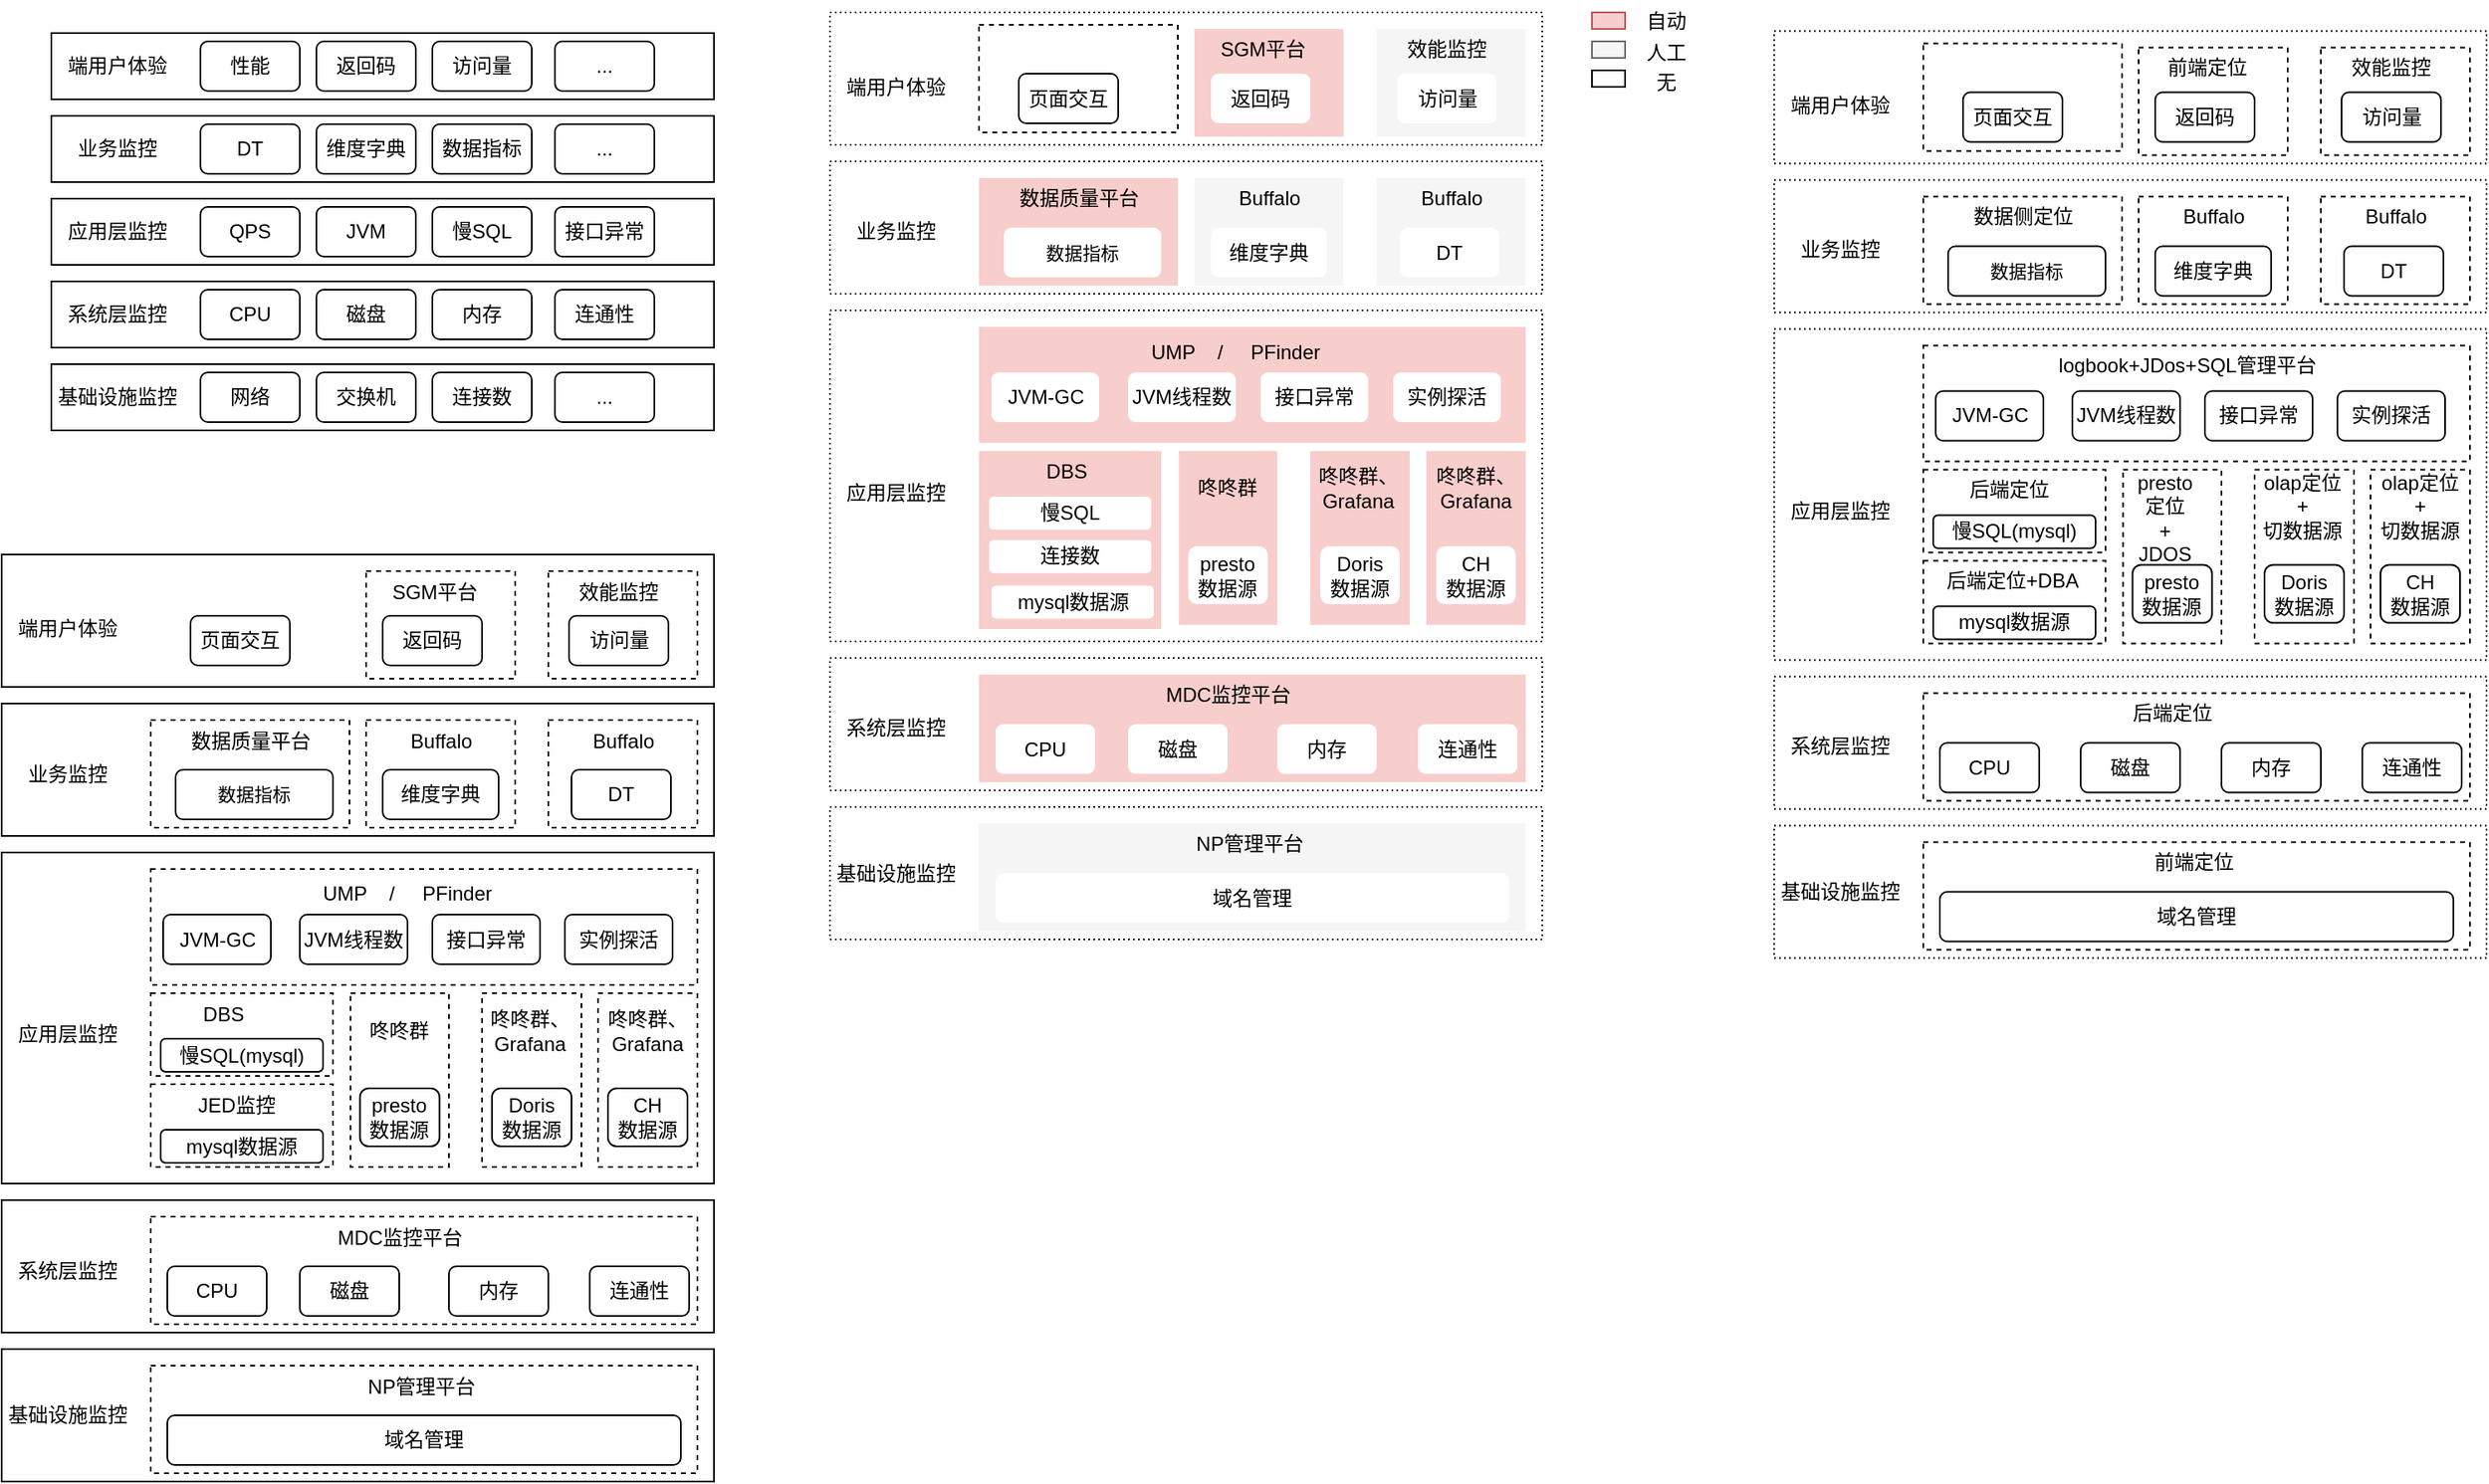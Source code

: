 <mxfile version="21.6.6" type="github">
  <diagram name="系统监控" id="kISr_TE2GQifkpPX-Tt2">
    <mxGraphModel dx="1247" dy="665" grid="1" gridSize="10" guides="1" tooltips="1" connect="1" arrows="1" fold="1" page="1" pageScale="1" pageWidth="827" pageHeight="1169" math="0" shadow="0">
      <root>
        <mxCell id="0" />
        <mxCell id="1" parent="0" />
        <mxCell id="VF0tN7SBPmrfUBdGYC7z-159" value="" style="rounded=0;whiteSpace=wrap;html=1;strokeWidth=1;dashed=1;dashPattern=1 2;" vertex="1" parent="1">
          <mxGeometry x="520" y="27.5" width="430" height="80" as="geometry" />
        </mxCell>
        <mxCell id="VF0tN7SBPmrfUBdGYC7z-212" value="" style="rounded=0;whiteSpace=wrap;html=1;dashed=1;shadow=0;strokeWidth=1;" vertex="1" parent="1">
          <mxGeometry x="610" y="35" width="120" height="65" as="geometry" />
        </mxCell>
        <mxCell id="VF0tN7SBPmrfUBdGYC7z-115" value="" style="rounded=0;whiteSpace=wrap;html=1;" vertex="1" parent="1">
          <mxGeometry x="20" y="445" width="430" height="80" as="geometry" />
        </mxCell>
        <mxCell id="VF0tN7SBPmrfUBdGYC7z-153" value="" style="rounded=0;whiteSpace=wrap;html=1;dashed=1;" vertex="1" parent="1">
          <mxGeometry x="350" y="455" width="90" height="65" as="geometry" />
        </mxCell>
        <mxCell id="VF0tN7SBPmrfUBdGYC7z-152" value="" style="rounded=0;whiteSpace=wrap;html=1;dashed=1;" vertex="1" parent="1">
          <mxGeometry x="240" y="455" width="90" height="65" as="geometry" />
        </mxCell>
        <mxCell id="VF0tN7SBPmrfUBdGYC7z-56" value="" style="rounded=0;whiteSpace=wrap;html=1;" vertex="1" parent="1">
          <mxGeometry x="20" y="355" width="430" height="80" as="geometry" />
        </mxCell>
        <mxCell id="VF0tN7SBPmrfUBdGYC7z-151" value="" style="rounded=0;whiteSpace=wrap;html=1;dashed=1;" vertex="1" parent="1">
          <mxGeometry x="350" y="365" width="90" height="65" as="geometry" />
        </mxCell>
        <mxCell id="VF0tN7SBPmrfUBdGYC7z-147" value="" style="rounded=0;whiteSpace=wrap;html=1;dashed=1;" vertex="1" parent="1">
          <mxGeometry x="240" y="365" width="90" height="65" as="geometry" />
        </mxCell>
        <mxCell id="VF0tN7SBPmrfUBdGYC7z-105" value="" style="rounded=0;whiteSpace=wrap;html=1;" vertex="1" parent="1">
          <mxGeometry x="20" y="535" width="430" height="200" as="geometry" />
        </mxCell>
        <mxCell id="VF0tN7SBPmrfUBdGYC7z-126" value="" style="rounded=0;whiteSpace=wrap;html=1;dashed=1;" vertex="1" parent="1">
          <mxGeometry x="230.62" y="620" width="59.38" height="105" as="geometry" />
        </mxCell>
        <mxCell id="VF0tN7SBPmrfUBdGYC7z-1" value="" style="rounded=0;whiteSpace=wrap;html=1;" vertex="1" parent="1">
          <mxGeometry x="50" y="240" width="400" height="40" as="geometry" />
        </mxCell>
        <mxCell id="VF0tN7SBPmrfUBdGYC7z-2" value="基础设施监控" style="text;html=1;strokeColor=none;fillColor=none;align=center;verticalAlign=middle;whiteSpace=wrap;rounded=0;" vertex="1" parent="1">
          <mxGeometry x="50" y="245" width="80" height="30" as="geometry" />
        </mxCell>
        <mxCell id="VF0tN7SBPmrfUBdGYC7z-3" value="网络" style="rounded=1;whiteSpace=wrap;html=1;" vertex="1" parent="1">
          <mxGeometry x="140" y="245" width="60" height="30" as="geometry" />
        </mxCell>
        <mxCell id="VF0tN7SBPmrfUBdGYC7z-4" value="交换机" style="rounded=1;whiteSpace=wrap;html=1;" vertex="1" parent="1">
          <mxGeometry x="210" y="245" width="60" height="30" as="geometry" />
        </mxCell>
        <mxCell id="VF0tN7SBPmrfUBdGYC7z-5" value="连接数" style="rounded=1;whiteSpace=wrap;html=1;" vertex="1" parent="1">
          <mxGeometry x="280" y="245" width="60" height="30" as="geometry" />
        </mxCell>
        <mxCell id="VF0tN7SBPmrfUBdGYC7z-6" value="..." style="rounded=1;whiteSpace=wrap;html=1;" vertex="1" parent="1">
          <mxGeometry x="354" y="245" width="60" height="30" as="geometry" />
        </mxCell>
        <mxCell id="VF0tN7SBPmrfUBdGYC7z-7" value="" style="rounded=0;whiteSpace=wrap;html=1;" vertex="1" parent="1">
          <mxGeometry x="50" y="190" width="400" height="40" as="geometry" />
        </mxCell>
        <mxCell id="VF0tN7SBPmrfUBdGYC7z-8" value="系统层监控" style="text;html=1;strokeColor=none;fillColor=none;align=center;verticalAlign=middle;whiteSpace=wrap;rounded=0;" vertex="1" parent="1">
          <mxGeometry x="50" y="195" width="80" height="30" as="geometry" />
        </mxCell>
        <mxCell id="VF0tN7SBPmrfUBdGYC7z-9" value="CPU" style="rounded=1;whiteSpace=wrap;html=1;" vertex="1" parent="1">
          <mxGeometry x="140" y="195" width="60" height="30" as="geometry" />
        </mxCell>
        <mxCell id="VF0tN7SBPmrfUBdGYC7z-10" value="磁盘" style="rounded=1;whiteSpace=wrap;html=1;" vertex="1" parent="1">
          <mxGeometry x="210" y="195" width="60" height="30" as="geometry" />
        </mxCell>
        <mxCell id="VF0tN7SBPmrfUBdGYC7z-11" value="内存" style="rounded=1;whiteSpace=wrap;html=1;" vertex="1" parent="1">
          <mxGeometry x="280" y="195" width="60" height="30" as="geometry" />
        </mxCell>
        <mxCell id="VF0tN7SBPmrfUBdGYC7z-12" value="连通性" style="rounded=1;whiteSpace=wrap;html=1;" vertex="1" parent="1">
          <mxGeometry x="354" y="195" width="60" height="30" as="geometry" />
        </mxCell>
        <mxCell id="VF0tN7SBPmrfUBdGYC7z-13" value="" style="rounded=0;whiteSpace=wrap;html=1;" vertex="1" parent="1">
          <mxGeometry x="50" y="140" width="400" height="40" as="geometry" />
        </mxCell>
        <mxCell id="VF0tN7SBPmrfUBdGYC7z-14" value="应用层监控" style="text;html=1;strokeColor=none;fillColor=none;align=center;verticalAlign=middle;whiteSpace=wrap;rounded=0;" vertex="1" parent="1">
          <mxGeometry x="50" y="145" width="80" height="30" as="geometry" />
        </mxCell>
        <mxCell id="VF0tN7SBPmrfUBdGYC7z-15" value="QPS" style="rounded=1;whiteSpace=wrap;html=1;" vertex="1" parent="1">
          <mxGeometry x="140" y="145" width="60" height="30" as="geometry" />
        </mxCell>
        <mxCell id="VF0tN7SBPmrfUBdGYC7z-16" value="JVM" style="rounded=1;whiteSpace=wrap;html=1;" vertex="1" parent="1">
          <mxGeometry x="210" y="145" width="60" height="30" as="geometry" />
        </mxCell>
        <mxCell id="VF0tN7SBPmrfUBdGYC7z-17" value="慢SQL" style="rounded=1;whiteSpace=wrap;html=1;" vertex="1" parent="1">
          <mxGeometry x="280" y="145" width="60" height="30" as="geometry" />
        </mxCell>
        <mxCell id="VF0tN7SBPmrfUBdGYC7z-18" value="接口异常" style="rounded=1;whiteSpace=wrap;html=1;" vertex="1" parent="1">
          <mxGeometry x="354" y="145" width="60" height="30" as="geometry" />
        </mxCell>
        <mxCell id="VF0tN7SBPmrfUBdGYC7z-19" value="" style="rounded=0;whiteSpace=wrap;html=1;" vertex="1" parent="1">
          <mxGeometry x="50" y="90" width="400" height="40" as="geometry" />
        </mxCell>
        <mxCell id="VF0tN7SBPmrfUBdGYC7z-20" value="业务监控" style="text;html=1;strokeColor=none;fillColor=none;align=center;verticalAlign=middle;whiteSpace=wrap;rounded=0;" vertex="1" parent="1">
          <mxGeometry x="50" y="95" width="80" height="30" as="geometry" />
        </mxCell>
        <mxCell id="VF0tN7SBPmrfUBdGYC7z-21" value="DT" style="rounded=1;whiteSpace=wrap;html=1;" vertex="1" parent="1">
          <mxGeometry x="140" y="95" width="60" height="30" as="geometry" />
        </mxCell>
        <mxCell id="VF0tN7SBPmrfUBdGYC7z-22" value="维度字典" style="rounded=1;whiteSpace=wrap;html=1;" vertex="1" parent="1">
          <mxGeometry x="210" y="95" width="60" height="30" as="geometry" />
        </mxCell>
        <mxCell id="VF0tN7SBPmrfUBdGYC7z-23" value="数据指标" style="rounded=1;whiteSpace=wrap;html=1;" vertex="1" parent="1">
          <mxGeometry x="280" y="95" width="60" height="30" as="geometry" />
        </mxCell>
        <mxCell id="VF0tN7SBPmrfUBdGYC7z-24" value="..." style="rounded=1;whiteSpace=wrap;html=1;" vertex="1" parent="1">
          <mxGeometry x="354" y="95" width="60" height="30" as="geometry" />
        </mxCell>
        <mxCell id="VF0tN7SBPmrfUBdGYC7z-25" value="" style="rounded=0;whiteSpace=wrap;html=1;" vertex="1" parent="1">
          <mxGeometry x="50" y="40" width="400" height="40" as="geometry" />
        </mxCell>
        <mxCell id="VF0tN7SBPmrfUBdGYC7z-26" value="端用户体验" style="text;html=1;strokeColor=none;fillColor=none;align=center;verticalAlign=middle;whiteSpace=wrap;rounded=0;" vertex="1" parent="1">
          <mxGeometry x="50" y="45" width="80" height="30" as="geometry" />
        </mxCell>
        <mxCell id="VF0tN7SBPmrfUBdGYC7z-27" value="性能" style="rounded=1;whiteSpace=wrap;html=1;" vertex="1" parent="1">
          <mxGeometry x="140" y="45" width="60" height="30" as="geometry" />
        </mxCell>
        <mxCell id="VF0tN7SBPmrfUBdGYC7z-28" value="返回码" style="rounded=1;whiteSpace=wrap;html=1;" vertex="1" parent="1">
          <mxGeometry x="210" y="45" width="60" height="30" as="geometry" />
        </mxCell>
        <mxCell id="VF0tN7SBPmrfUBdGYC7z-30" value="访问量" style="rounded=1;whiteSpace=wrap;html=1;" vertex="1" parent="1">
          <mxGeometry x="280" y="45" width="60" height="30" as="geometry" />
        </mxCell>
        <mxCell id="VF0tN7SBPmrfUBdGYC7z-31" value="..." style="rounded=1;whiteSpace=wrap;html=1;" vertex="1" parent="1">
          <mxGeometry x="354" y="45" width="60" height="30" as="geometry" />
        </mxCell>
        <mxCell id="VF0tN7SBPmrfUBdGYC7z-32" value="" style="rounded=0;whiteSpace=wrap;html=1;" vertex="1" parent="1">
          <mxGeometry x="20" y="835" width="430" height="80" as="geometry" />
        </mxCell>
        <mxCell id="VF0tN7SBPmrfUBdGYC7z-33" value="基础设施监控" style="text;html=1;strokeColor=none;fillColor=none;align=center;verticalAlign=middle;whiteSpace=wrap;rounded=0;" vertex="1" parent="1">
          <mxGeometry x="20" y="860" width="80" height="30" as="geometry" />
        </mxCell>
        <mxCell id="VF0tN7SBPmrfUBdGYC7z-34" value="" style="rounded=0;whiteSpace=wrap;html=1;dashed=1;" vertex="1" parent="1">
          <mxGeometry x="110" y="845" width="330" height="65" as="geometry" />
        </mxCell>
        <mxCell id="VF0tN7SBPmrfUBdGYC7z-57" value="端用户体验" style="text;html=1;strokeColor=none;fillColor=none;align=center;verticalAlign=middle;whiteSpace=wrap;rounded=0;" vertex="1" parent="1">
          <mxGeometry x="20" y="385" width="80" height="30" as="geometry" />
        </mxCell>
        <mxCell id="VF0tN7SBPmrfUBdGYC7z-58" value="页面交互" style="rounded=1;whiteSpace=wrap;html=1;" vertex="1" parent="1">
          <mxGeometry x="134" y="392" width="60" height="30" as="geometry" />
        </mxCell>
        <mxCell id="VF0tN7SBPmrfUBdGYC7z-59" value="返回码" style="rounded=1;whiteSpace=wrap;html=1;" vertex="1" parent="1">
          <mxGeometry x="250" y="392" width="60" height="30" as="geometry" />
        </mxCell>
        <mxCell id="VF0tN7SBPmrfUBdGYC7z-60" value="访问量" style="rounded=1;whiteSpace=wrap;html=1;" vertex="1" parent="1">
          <mxGeometry x="362.5" y="392" width="60" height="30" as="geometry" />
        </mxCell>
        <mxCell id="VF0tN7SBPmrfUBdGYC7z-95" value="域名管理" style="rounded=1;whiteSpace=wrap;html=1;" vertex="1" parent="1">
          <mxGeometry x="120" y="875" width="310" height="30" as="geometry" />
        </mxCell>
        <mxCell id="VF0tN7SBPmrfUBdGYC7z-96" value="NP管理平台" style="text;html=1;strokeColor=none;fillColor=none;align=center;verticalAlign=middle;whiteSpace=wrap;rounded=0;" vertex="1" parent="1">
          <mxGeometry x="212.25" y="845" width="122.5" height="25" as="geometry" />
        </mxCell>
        <mxCell id="VF0tN7SBPmrfUBdGYC7z-97" value="" style="rounded=0;whiteSpace=wrap;html=1;" vertex="1" parent="1">
          <mxGeometry x="20" y="745" width="430" height="80" as="geometry" />
        </mxCell>
        <mxCell id="VF0tN7SBPmrfUBdGYC7z-98" value="系统层监控" style="text;html=1;strokeColor=none;fillColor=none;align=center;verticalAlign=middle;whiteSpace=wrap;rounded=0;" vertex="1" parent="1">
          <mxGeometry x="20" y="772.5" width="80" height="30" as="geometry" />
        </mxCell>
        <mxCell id="VF0tN7SBPmrfUBdGYC7z-99" value="" style="rounded=0;whiteSpace=wrap;html=1;dashed=1;" vertex="1" parent="1">
          <mxGeometry x="110" y="755" width="330" height="65" as="geometry" />
        </mxCell>
        <mxCell id="VF0tN7SBPmrfUBdGYC7z-100" value="CPU" style="rounded=1;whiteSpace=wrap;html=1;" vertex="1" parent="1">
          <mxGeometry x="120" y="785" width="60" height="30" as="geometry" />
        </mxCell>
        <mxCell id="VF0tN7SBPmrfUBdGYC7z-101" value="MDC监控平台" style="text;html=1;strokeColor=none;fillColor=none;align=center;verticalAlign=middle;whiteSpace=wrap;rounded=0;" vertex="1" parent="1">
          <mxGeometry x="198.75" y="755" width="122.5" height="25" as="geometry" />
        </mxCell>
        <mxCell id="VF0tN7SBPmrfUBdGYC7z-102" value="磁盘" style="rounded=1;whiteSpace=wrap;html=1;" vertex="1" parent="1">
          <mxGeometry x="200" y="785" width="60" height="30" as="geometry" />
        </mxCell>
        <mxCell id="VF0tN7SBPmrfUBdGYC7z-103" value="内存" style="rounded=1;whiteSpace=wrap;html=1;" vertex="1" parent="1">
          <mxGeometry x="290" y="785" width="60" height="30" as="geometry" />
        </mxCell>
        <mxCell id="VF0tN7SBPmrfUBdGYC7z-104" value="连通性" style="rounded=1;whiteSpace=wrap;html=1;" vertex="1" parent="1">
          <mxGeometry x="375" y="785" width="60" height="30" as="geometry" />
        </mxCell>
        <mxCell id="VF0tN7SBPmrfUBdGYC7z-106" value="应用层监控" style="text;html=1;strokeColor=none;fillColor=none;align=center;verticalAlign=middle;whiteSpace=wrap;rounded=0;" vertex="1" parent="1">
          <mxGeometry x="20" y="630" width="80" height="30" as="geometry" />
        </mxCell>
        <mxCell id="VF0tN7SBPmrfUBdGYC7z-107" value="" style="rounded=0;whiteSpace=wrap;html=1;dashed=1;" vertex="1" parent="1">
          <mxGeometry x="110" y="545" width="330" height="70" as="geometry" />
        </mxCell>
        <mxCell id="VF0tN7SBPmrfUBdGYC7z-108" value="JVM-GC" style="rounded=1;whiteSpace=wrap;html=1;" vertex="1" parent="1">
          <mxGeometry x="117.5" y="572.5" width="65" height="30" as="geometry" />
        </mxCell>
        <mxCell id="VF0tN7SBPmrfUBdGYC7z-109" value="UMP&amp;nbsp; &amp;nbsp; /&amp;nbsp; &amp;nbsp; &amp;nbsp;PFinder" style="text;html=1;strokeColor=none;fillColor=none;align=center;verticalAlign=middle;whiteSpace=wrap;rounded=0;" vertex="1" parent="1">
          <mxGeometry x="200" y="547.5" width="130" height="25" as="geometry" />
        </mxCell>
        <mxCell id="VF0tN7SBPmrfUBdGYC7z-110" value="实例探活" style="rounded=1;whiteSpace=wrap;html=1;" vertex="1" parent="1">
          <mxGeometry x="360" y="572.5" width="65" height="30" as="geometry" />
        </mxCell>
        <mxCell id="VF0tN7SBPmrfUBdGYC7z-113" value="" style="rounded=0;whiteSpace=wrap;html=1;dashed=1;" vertex="1" parent="1">
          <mxGeometry x="110" y="620" width="110" height="50" as="geometry" />
        </mxCell>
        <mxCell id="VF0tN7SBPmrfUBdGYC7z-111" value="慢SQL(mysql)" style="rounded=1;whiteSpace=wrap;html=1;" vertex="1" parent="1">
          <mxGeometry x="116" y="647.5" width="98" height="20" as="geometry" />
        </mxCell>
        <mxCell id="VF0tN7SBPmrfUBdGYC7z-114" value="DBS" style="text;html=1;strokeColor=none;fillColor=none;align=center;verticalAlign=middle;whiteSpace=wrap;rounded=0;" vertex="1" parent="1">
          <mxGeometry x="134" y="620" width="40" height="25" as="geometry" />
        </mxCell>
        <mxCell id="VF0tN7SBPmrfUBdGYC7z-116" value="业务监控" style="text;html=1;strokeColor=none;fillColor=none;align=center;verticalAlign=middle;whiteSpace=wrap;rounded=0;" vertex="1" parent="1">
          <mxGeometry x="20" y="472.5" width="80" height="30" as="geometry" />
        </mxCell>
        <mxCell id="VF0tN7SBPmrfUBdGYC7z-117" value="" style="rounded=0;whiteSpace=wrap;html=1;dashed=1;" vertex="1" parent="1">
          <mxGeometry x="110" y="455" width="120" height="65" as="geometry" />
        </mxCell>
        <mxCell id="VF0tN7SBPmrfUBdGYC7z-118" value="&lt;font style=&quot;font-size: 11px;&quot;&gt;数据指标&lt;/font&gt;" style="rounded=1;whiteSpace=wrap;html=1;" vertex="1" parent="1">
          <mxGeometry x="125" y="485" width="95" height="30" as="geometry" />
        </mxCell>
        <mxCell id="VF0tN7SBPmrfUBdGYC7z-119" value="数据质量平台" style="text;html=1;strokeColor=none;fillColor=none;align=center;verticalAlign=middle;whiteSpace=wrap;rounded=0;" vertex="1" parent="1">
          <mxGeometry x="123.75" y="455" width="92.5" height="25" as="geometry" />
        </mxCell>
        <mxCell id="VF0tN7SBPmrfUBdGYC7z-122" value="维度字典" style="rounded=1;whiteSpace=wrap;html=1;" vertex="1" parent="1">
          <mxGeometry x="250" y="485" width="70" height="30" as="geometry" />
        </mxCell>
        <mxCell id="VF0tN7SBPmrfUBdGYC7z-123" value="DT" style="rounded=1;whiteSpace=wrap;html=1;" vertex="1" parent="1">
          <mxGeometry x="364" y="485" width="60" height="30" as="geometry" />
        </mxCell>
        <mxCell id="VF0tN7SBPmrfUBdGYC7z-131" value="" style="rounded=0;whiteSpace=wrap;html=1;dashed=1;" vertex="1" parent="1">
          <mxGeometry x="110" y="675" width="110" height="50" as="geometry" />
        </mxCell>
        <mxCell id="VF0tN7SBPmrfUBdGYC7z-132" value="mysql数据源" style="rounded=1;whiteSpace=wrap;html=1;" vertex="1" parent="1">
          <mxGeometry x="116" y="702.5" width="98" height="20" as="geometry" />
        </mxCell>
        <mxCell id="VF0tN7SBPmrfUBdGYC7z-133" value="JED监控" style="text;html=1;strokeColor=none;fillColor=none;align=center;verticalAlign=middle;whiteSpace=wrap;rounded=0;" vertex="1" parent="1">
          <mxGeometry x="134" y="675" width="56" height="25" as="geometry" />
        </mxCell>
        <mxCell id="VF0tN7SBPmrfUBdGYC7z-134" value="JVM线程数" style="rounded=1;whiteSpace=wrap;html=1;" vertex="1" parent="1">
          <mxGeometry x="200" y="572.5" width="65" height="30" as="geometry" />
        </mxCell>
        <mxCell id="VF0tN7SBPmrfUBdGYC7z-135" value="接口异常" style="rounded=1;whiteSpace=wrap;html=1;" vertex="1" parent="1">
          <mxGeometry x="280" y="572.5" width="65" height="30" as="geometry" />
        </mxCell>
        <mxCell id="VF0tN7SBPmrfUBdGYC7z-136" value="" style="rounded=0;whiteSpace=wrap;html=1;dashed=1;" vertex="1" parent="1">
          <mxGeometry x="310" y="620" width="60" height="105" as="geometry" />
        </mxCell>
        <mxCell id="VF0tN7SBPmrfUBdGYC7z-137" value="" style="rounded=0;whiteSpace=wrap;html=1;dashed=1;" vertex="1" parent="1">
          <mxGeometry x="380" y="620" width="60" height="105" as="geometry" />
        </mxCell>
        <mxCell id="VF0tN7SBPmrfUBdGYC7z-138" value="presto&lt;br&gt;数据源" style="rounded=1;whiteSpace=wrap;html=1;" vertex="1" parent="1">
          <mxGeometry x="236.31" y="677.5" width="48" height="35" as="geometry" />
        </mxCell>
        <mxCell id="VF0tN7SBPmrfUBdGYC7z-139" value="咚咚群" style="text;html=1;strokeColor=none;fillColor=none;align=center;verticalAlign=middle;whiteSpace=wrap;rounded=0;" vertex="1" parent="1">
          <mxGeometry x="235" y="630" width="50" height="25" as="geometry" />
        </mxCell>
        <mxCell id="VF0tN7SBPmrfUBdGYC7z-140" value="Doris&lt;br&gt;数据源" style="rounded=1;whiteSpace=wrap;html=1;" vertex="1" parent="1">
          <mxGeometry x="316" y="677.5" width="48" height="35" as="geometry" />
        </mxCell>
        <mxCell id="VF0tN7SBPmrfUBdGYC7z-141" value="咚咚群、&lt;br&gt;Grafana" style="text;html=1;strokeColor=none;fillColor=none;align=center;verticalAlign=middle;whiteSpace=wrap;rounded=0;" vertex="1" parent="1">
          <mxGeometry x="314" y="630" width="50" height="25" as="geometry" />
        </mxCell>
        <mxCell id="VF0tN7SBPmrfUBdGYC7z-142" value="CH&lt;br&gt;数据源" style="rounded=1;whiteSpace=wrap;html=1;" vertex="1" parent="1">
          <mxGeometry x="386" y="677.5" width="48" height="35" as="geometry" />
        </mxCell>
        <mxCell id="VF0tN7SBPmrfUBdGYC7z-143" value="咚咚群、&lt;br&gt;Grafana" style="text;html=1;strokeColor=none;fillColor=none;align=center;verticalAlign=middle;whiteSpace=wrap;rounded=0;" vertex="1" parent="1">
          <mxGeometry x="385" y="630" width="50" height="25" as="geometry" />
        </mxCell>
        <mxCell id="VF0tN7SBPmrfUBdGYC7z-145" value="效能监控" style="text;html=1;strokeColor=none;fillColor=none;align=center;verticalAlign=middle;whiteSpace=wrap;rounded=0;" vertex="1" parent="1">
          <mxGeometry x="365" y="365" width="55" height="25" as="geometry" />
        </mxCell>
        <mxCell id="VF0tN7SBPmrfUBdGYC7z-148" value="SGM平台" style="text;html=1;strokeColor=none;fillColor=none;align=center;verticalAlign=middle;whiteSpace=wrap;rounded=0;" vertex="1" parent="1">
          <mxGeometry x="254" y="365" width="55" height="25" as="geometry" />
        </mxCell>
        <mxCell id="VF0tN7SBPmrfUBdGYC7z-154" value="Buffalo" style="text;html=1;strokeColor=none;fillColor=none;align=center;verticalAlign=middle;whiteSpace=wrap;rounded=0;" vertex="1" parent="1">
          <mxGeometry x="257.5" y="455" width="55" height="25" as="geometry" />
        </mxCell>
        <mxCell id="VF0tN7SBPmrfUBdGYC7z-155" value="Buffalo" style="text;html=1;strokeColor=none;fillColor=none;align=center;verticalAlign=middle;whiteSpace=wrap;rounded=0;" vertex="1" parent="1">
          <mxGeometry x="367.5" y="455" width="55" height="25" as="geometry" />
        </mxCell>
        <mxCell id="VF0tN7SBPmrfUBdGYC7z-156" value="" style="rounded=0;whiteSpace=wrap;html=1;strokeWidth=1;dashed=1;dashPattern=1 2;" vertex="1" parent="1">
          <mxGeometry x="520" y="117.5" width="430" height="80" as="geometry" />
        </mxCell>
        <mxCell id="VF0tN7SBPmrfUBdGYC7z-157" value="" style="rounded=0;whiteSpace=wrap;html=1;dashed=1;strokeWidth=1;fillColor=#f5f5f5;strokeColor=none;fontColor=#333333;" vertex="1" parent="1">
          <mxGeometry x="850" y="127.5" width="90" height="65" as="geometry" />
        </mxCell>
        <mxCell id="VF0tN7SBPmrfUBdGYC7z-158" value="" style="rounded=0;whiteSpace=wrap;html=1;dashed=1;strokeWidth=1;fillColor=#f5f5f5;strokeColor=none;fontColor=#333333;" vertex="1" parent="1">
          <mxGeometry x="740" y="127.5" width="90" height="65" as="geometry" />
        </mxCell>
        <mxCell id="VF0tN7SBPmrfUBdGYC7z-160" value="" style="rounded=0;whiteSpace=wrap;html=1;dashed=1;strokeWidth=1;fillColor=#f5f5f5;strokeColor=none;fontColor=#333333;" vertex="1" parent="1">
          <mxGeometry x="850" y="37.5" width="90" height="65" as="geometry" />
        </mxCell>
        <mxCell id="VF0tN7SBPmrfUBdGYC7z-161" value="" style="rounded=0;whiteSpace=wrap;html=1;dashed=1;strokeWidth=1;strokeColor=none;fillColor=#f8cecc;" vertex="1" parent="1">
          <mxGeometry x="740" y="37.5" width="90" height="65" as="geometry" />
        </mxCell>
        <mxCell id="VF0tN7SBPmrfUBdGYC7z-162" value="" style="rounded=0;whiteSpace=wrap;html=1;strokeWidth=1;dashed=1;dashPattern=1 2;" vertex="1" parent="1">
          <mxGeometry x="520" y="207.5" width="430" height="200" as="geometry" />
        </mxCell>
        <mxCell id="VF0tN7SBPmrfUBdGYC7z-163" value="" style="rounded=0;whiteSpace=wrap;html=1;dashed=1;strokeWidth=1;strokeColor=none;fillColor=#f8cecc;" vertex="1" parent="1">
          <mxGeometry x="730.62" y="292.5" width="59.38" height="105" as="geometry" />
        </mxCell>
        <mxCell id="VF0tN7SBPmrfUBdGYC7z-164" value="" style="rounded=0;whiteSpace=wrap;html=1;strokeWidth=1;dashed=1;dashPattern=1 2;" vertex="1" parent="1">
          <mxGeometry x="520" y="507.5" width="430" height="80" as="geometry" />
        </mxCell>
        <mxCell id="VF0tN7SBPmrfUBdGYC7z-165" value="基础设施监控" style="text;html=1;align=center;verticalAlign=middle;whiteSpace=wrap;rounded=0;strokeWidth=1;" vertex="1" parent="1">
          <mxGeometry x="520" y="532.5" width="80" height="30" as="geometry" />
        </mxCell>
        <mxCell id="VF0tN7SBPmrfUBdGYC7z-166" value="" style="rounded=0;whiteSpace=wrap;html=1;dashed=1;strokeWidth=1;fillColor=#f5f5f5;strokeColor=none;fontColor=#333333;" vertex="1" parent="1">
          <mxGeometry x="610" y="517.5" width="330" height="65" as="geometry" />
        </mxCell>
        <mxCell id="VF0tN7SBPmrfUBdGYC7z-167" value="端用户体验" style="text;html=1;align=center;verticalAlign=middle;whiteSpace=wrap;rounded=0;strokeWidth=1;" vertex="1" parent="1">
          <mxGeometry x="520" y="57.5" width="80" height="30" as="geometry" />
        </mxCell>
        <mxCell id="VF0tN7SBPmrfUBdGYC7z-168" value="页面交互" style="rounded=1;whiteSpace=wrap;html=1;strokeWidth=1;" vertex="1" parent="1">
          <mxGeometry x="634" y="64.5" width="60" height="30" as="geometry" />
        </mxCell>
        <mxCell id="VF0tN7SBPmrfUBdGYC7z-169" value="返回码" style="rounded=1;whiteSpace=wrap;html=1;strokeWidth=1;strokeColor=none;" vertex="1" parent="1">
          <mxGeometry x="750" y="64.5" width="60" height="30" as="geometry" />
        </mxCell>
        <mxCell id="VF0tN7SBPmrfUBdGYC7z-170" value="访问量" style="rounded=1;whiteSpace=wrap;html=1;strokeWidth=1;strokeColor=none;" vertex="1" parent="1">
          <mxGeometry x="862.5" y="64.5" width="60" height="30" as="geometry" />
        </mxCell>
        <mxCell id="VF0tN7SBPmrfUBdGYC7z-171" value="域名管理" style="rounded=1;whiteSpace=wrap;html=1;strokeWidth=1;strokeColor=none;" vertex="1" parent="1">
          <mxGeometry x="620" y="547.5" width="310" height="30" as="geometry" />
        </mxCell>
        <mxCell id="VF0tN7SBPmrfUBdGYC7z-172" value="NP管理平台" style="text;html=1;align=center;verticalAlign=middle;whiteSpace=wrap;rounded=0;strokeWidth=1;" vertex="1" parent="1">
          <mxGeometry x="712.25" y="517.5" width="122.5" height="25" as="geometry" />
        </mxCell>
        <mxCell id="VF0tN7SBPmrfUBdGYC7z-173" value="" style="rounded=0;whiteSpace=wrap;html=1;strokeWidth=1;dashed=1;dashPattern=1 2;" vertex="1" parent="1">
          <mxGeometry x="520" y="417.5" width="430" height="80" as="geometry" />
        </mxCell>
        <mxCell id="VF0tN7SBPmrfUBdGYC7z-174" value="系统层监控" style="text;html=1;align=center;verticalAlign=middle;whiteSpace=wrap;rounded=0;strokeWidth=1;" vertex="1" parent="1">
          <mxGeometry x="520" y="445" width="80" height="30" as="geometry" />
        </mxCell>
        <mxCell id="VF0tN7SBPmrfUBdGYC7z-175" value="" style="rounded=0;whiteSpace=wrap;html=1;dashed=1;strokeWidth=1;strokeColor=none;fillColor=#f8cecc;" vertex="1" parent="1">
          <mxGeometry x="610" y="427.5" width="330" height="65" as="geometry" />
        </mxCell>
        <mxCell id="VF0tN7SBPmrfUBdGYC7z-176" value="CPU" style="rounded=1;whiteSpace=wrap;html=1;strokeWidth=1;strokeColor=none;" vertex="1" parent="1">
          <mxGeometry x="620" y="457.5" width="60" height="30" as="geometry" />
        </mxCell>
        <mxCell id="VF0tN7SBPmrfUBdGYC7z-177" value="MDC监控平台" style="text;html=1;align=center;verticalAlign=middle;whiteSpace=wrap;rounded=0;strokeWidth=1;" vertex="1" parent="1">
          <mxGeometry x="698.75" y="427.5" width="122.5" height="25" as="geometry" />
        </mxCell>
        <mxCell id="VF0tN7SBPmrfUBdGYC7z-178" value="磁盘" style="rounded=1;whiteSpace=wrap;html=1;strokeWidth=1;strokeColor=none;" vertex="1" parent="1">
          <mxGeometry x="700" y="457.5" width="60" height="30" as="geometry" />
        </mxCell>
        <mxCell id="VF0tN7SBPmrfUBdGYC7z-179" value="内存" style="rounded=1;whiteSpace=wrap;html=1;strokeWidth=1;strokeColor=none;" vertex="1" parent="1">
          <mxGeometry x="790" y="457.5" width="60" height="30" as="geometry" />
        </mxCell>
        <mxCell id="VF0tN7SBPmrfUBdGYC7z-180" value="连通性" style="rounded=1;whiteSpace=wrap;html=1;strokeWidth=1;strokeColor=none;" vertex="1" parent="1">
          <mxGeometry x="875" y="457.5" width="60" height="30" as="geometry" />
        </mxCell>
        <mxCell id="VF0tN7SBPmrfUBdGYC7z-181" value="应用层监控" style="text;html=1;align=center;verticalAlign=middle;whiteSpace=wrap;rounded=0;strokeWidth=1;" vertex="1" parent="1">
          <mxGeometry x="520" y="302.5" width="80" height="30" as="geometry" />
        </mxCell>
        <mxCell id="VF0tN7SBPmrfUBdGYC7z-182" value="" style="rounded=0;whiteSpace=wrap;html=1;dashed=1;strokeWidth=1;strokeColor=none;fillColor=#f8cecc;" vertex="1" parent="1">
          <mxGeometry x="610" y="217.5" width="330" height="70" as="geometry" />
        </mxCell>
        <mxCell id="VF0tN7SBPmrfUBdGYC7z-183" value="JVM-GC" style="rounded=1;whiteSpace=wrap;html=1;strokeWidth=1;strokeColor=none;" vertex="1" parent="1">
          <mxGeometry x="617.5" y="245" width="65" height="30" as="geometry" />
        </mxCell>
        <mxCell id="VF0tN7SBPmrfUBdGYC7z-184" value="UMP&amp;nbsp; &amp;nbsp; /&amp;nbsp; &amp;nbsp; &amp;nbsp;PFinder" style="text;html=1;align=center;verticalAlign=middle;whiteSpace=wrap;rounded=0;strokeWidth=1;" vertex="1" parent="1">
          <mxGeometry x="700" y="220" width="130" height="25" as="geometry" />
        </mxCell>
        <mxCell id="VF0tN7SBPmrfUBdGYC7z-185" value="实例探活" style="rounded=1;whiteSpace=wrap;html=1;strokeWidth=1;strokeColor=none;" vertex="1" parent="1">
          <mxGeometry x="860" y="245" width="65" height="30" as="geometry" />
        </mxCell>
        <mxCell id="VF0tN7SBPmrfUBdGYC7z-186" value="" style="rounded=0;whiteSpace=wrap;html=1;dashed=1;strokeWidth=1;fillColor=#f8cecc;strokeColor=none;" vertex="1" parent="1">
          <mxGeometry x="610" y="292.5" width="110" height="107.5" as="geometry" />
        </mxCell>
        <mxCell id="VF0tN7SBPmrfUBdGYC7z-187" value="慢SQL" style="rounded=1;whiteSpace=wrap;html=1;strokeWidth=1;strokeColor=none;" vertex="1" parent="1">
          <mxGeometry x="616" y="320" width="98" height="20" as="geometry" />
        </mxCell>
        <mxCell id="VF0tN7SBPmrfUBdGYC7z-188" value="DBS" style="text;html=1;align=center;verticalAlign=middle;whiteSpace=wrap;rounded=0;strokeWidth=1;" vertex="1" parent="1">
          <mxGeometry x="642.5" y="292.5" width="40" height="25" as="geometry" />
        </mxCell>
        <mxCell id="VF0tN7SBPmrfUBdGYC7z-189" value="业务监控" style="text;html=1;align=center;verticalAlign=middle;whiteSpace=wrap;rounded=0;strokeWidth=1;" vertex="1" parent="1">
          <mxGeometry x="520" y="145" width="80" height="30" as="geometry" />
        </mxCell>
        <mxCell id="VF0tN7SBPmrfUBdGYC7z-190" value="" style="rounded=0;whiteSpace=wrap;html=1;dashed=1;strokeWidth=1;strokeColor=none;fillColor=#f8cecc;" vertex="1" parent="1">
          <mxGeometry x="610" y="127.5" width="120" height="65" as="geometry" />
        </mxCell>
        <mxCell id="VF0tN7SBPmrfUBdGYC7z-191" value="&lt;font style=&quot;font-size: 11px;&quot;&gt;数据指标&lt;/font&gt;" style="rounded=1;whiteSpace=wrap;html=1;strokeWidth=1;strokeColor=none;" vertex="1" parent="1">
          <mxGeometry x="625" y="157.5" width="95" height="30" as="geometry" />
        </mxCell>
        <mxCell id="VF0tN7SBPmrfUBdGYC7z-192" value="数据质量平台" style="text;html=1;align=center;verticalAlign=middle;whiteSpace=wrap;rounded=0;strokeWidth=1;strokeColor=none;" vertex="1" parent="1">
          <mxGeometry x="623.75" y="127.5" width="92.5" height="25" as="geometry" />
        </mxCell>
        <mxCell id="VF0tN7SBPmrfUBdGYC7z-193" value="维度字典" style="rounded=1;whiteSpace=wrap;html=1;strokeWidth=1;strokeColor=none;" vertex="1" parent="1">
          <mxGeometry x="750" y="157.5" width="70" height="30" as="geometry" />
        </mxCell>
        <mxCell id="VF0tN7SBPmrfUBdGYC7z-194" value="DT" style="rounded=1;whiteSpace=wrap;html=1;strokeWidth=1;strokeColor=none;" vertex="1" parent="1">
          <mxGeometry x="864" y="157.5" width="60" height="30" as="geometry" />
        </mxCell>
        <mxCell id="VF0tN7SBPmrfUBdGYC7z-196" value="mysql数据源" style="rounded=1;whiteSpace=wrap;html=1;strokeWidth=1;strokeColor=none;" vertex="1" parent="1">
          <mxGeometry x="617.5" y="373.75" width="98" height="20" as="geometry" />
        </mxCell>
        <mxCell id="VF0tN7SBPmrfUBdGYC7z-198" value="JVM线程数" style="rounded=1;whiteSpace=wrap;html=1;strokeWidth=1;strokeColor=none;" vertex="1" parent="1">
          <mxGeometry x="700" y="245" width="65" height="30" as="geometry" />
        </mxCell>
        <mxCell id="VF0tN7SBPmrfUBdGYC7z-199" value="接口异常" style="rounded=1;whiteSpace=wrap;html=1;strokeWidth=1;strokeColor=none;" vertex="1" parent="1">
          <mxGeometry x="780" y="245" width="65" height="30" as="geometry" />
        </mxCell>
        <mxCell id="VF0tN7SBPmrfUBdGYC7z-200" value="" style="rounded=0;whiteSpace=wrap;html=1;dashed=1;strokeWidth=1;strokeColor=none;fillColor=#f8cecc;" vertex="1" parent="1">
          <mxGeometry x="810" y="292.5" width="60" height="105" as="geometry" />
        </mxCell>
        <mxCell id="VF0tN7SBPmrfUBdGYC7z-201" value="" style="rounded=0;whiteSpace=wrap;html=1;dashed=1;strokeWidth=1;strokeColor=none;fillColor=#f8cecc;" vertex="1" parent="1">
          <mxGeometry x="880" y="292.5" width="60" height="105" as="geometry" />
        </mxCell>
        <mxCell id="VF0tN7SBPmrfUBdGYC7z-202" value="presto&lt;br&gt;数据源" style="rounded=1;whiteSpace=wrap;html=1;strokeWidth=1;strokeColor=none;" vertex="1" parent="1">
          <mxGeometry x="736.31" y="350" width="48" height="35" as="geometry" />
        </mxCell>
        <mxCell id="VF0tN7SBPmrfUBdGYC7z-203" value="咚咚群" style="text;html=1;align=center;verticalAlign=middle;whiteSpace=wrap;rounded=0;strokeWidth=1;" vertex="1" parent="1">
          <mxGeometry x="735" y="302.5" width="50" height="25" as="geometry" />
        </mxCell>
        <mxCell id="VF0tN7SBPmrfUBdGYC7z-204" value="Doris&lt;br&gt;数据源" style="rounded=1;whiteSpace=wrap;html=1;strokeWidth=1;strokeColor=none;" vertex="1" parent="1">
          <mxGeometry x="816" y="350" width="48" height="35" as="geometry" />
        </mxCell>
        <mxCell id="VF0tN7SBPmrfUBdGYC7z-205" value="咚咚群、&lt;br&gt;Grafana" style="text;html=1;align=center;verticalAlign=middle;whiteSpace=wrap;rounded=0;strokeWidth=1;" vertex="1" parent="1">
          <mxGeometry x="814" y="302.5" width="50" height="25" as="geometry" />
        </mxCell>
        <mxCell id="VF0tN7SBPmrfUBdGYC7z-206" value="CH&lt;br&gt;数据源" style="rounded=1;whiteSpace=wrap;html=1;strokeWidth=1;strokeColor=none;" vertex="1" parent="1">
          <mxGeometry x="886" y="350" width="48" height="35" as="geometry" />
        </mxCell>
        <mxCell id="VF0tN7SBPmrfUBdGYC7z-207" value="咚咚群、&lt;br&gt;Grafana" style="text;html=1;align=center;verticalAlign=middle;whiteSpace=wrap;rounded=0;strokeWidth=1;" vertex="1" parent="1">
          <mxGeometry x="885" y="302.5" width="50" height="25" as="geometry" />
        </mxCell>
        <mxCell id="VF0tN7SBPmrfUBdGYC7z-208" value="效能监控" style="text;html=1;align=center;verticalAlign=middle;whiteSpace=wrap;rounded=0;strokeWidth=1;" vertex="1" parent="1">
          <mxGeometry x="865" y="37.5" width="55" height="25" as="geometry" />
        </mxCell>
        <mxCell id="VF0tN7SBPmrfUBdGYC7z-209" value="SGM平台" style="text;html=1;align=center;verticalAlign=middle;whiteSpace=wrap;rounded=0;strokeWidth=1;" vertex="1" parent="1">
          <mxGeometry x="754" y="37.5" width="55" height="25" as="geometry" />
        </mxCell>
        <mxCell id="VF0tN7SBPmrfUBdGYC7z-210" value="Buffalo" style="text;html=1;align=center;verticalAlign=middle;whiteSpace=wrap;rounded=0;strokeWidth=1;" vertex="1" parent="1">
          <mxGeometry x="757.5" y="127.5" width="55" height="25" as="geometry" />
        </mxCell>
        <mxCell id="VF0tN7SBPmrfUBdGYC7z-211" value="Buffalo" style="text;html=1;align=center;verticalAlign=middle;whiteSpace=wrap;rounded=0;strokeWidth=1;" vertex="1" parent="1">
          <mxGeometry x="867.5" y="127.5" width="55" height="25" as="geometry" />
        </mxCell>
        <mxCell id="VF0tN7SBPmrfUBdGYC7z-213" value="" style="rounded=0;whiteSpace=wrap;html=1;strokeWidth=1;fillColor=#f8cecc;strokeColor=#b85450;" vertex="1" parent="1">
          <mxGeometry x="980" y="27.5" width="20" height="10" as="geometry" />
        </mxCell>
        <mxCell id="VF0tN7SBPmrfUBdGYC7z-214" value="自动" style="text;html=1;align=center;verticalAlign=middle;whiteSpace=wrap;rounded=0;strokeWidth=1;" vertex="1" parent="1">
          <mxGeometry x="1010" y="20" width="30" height="25" as="geometry" />
        </mxCell>
        <mxCell id="VF0tN7SBPmrfUBdGYC7z-216" value="人工" style="text;html=1;align=center;verticalAlign=middle;whiteSpace=wrap;rounded=0;strokeWidth=1;" vertex="1" parent="1">
          <mxGeometry x="1010" y="39.5" width="30" height="25" as="geometry" />
        </mxCell>
        <mxCell id="VF0tN7SBPmrfUBdGYC7z-218" value="无" style="text;html=1;align=center;verticalAlign=middle;whiteSpace=wrap;rounded=0;strokeWidth=1;" vertex="1" parent="1">
          <mxGeometry x="1010" y="57.5" width="30" height="25" as="geometry" />
        </mxCell>
        <mxCell id="VF0tN7SBPmrfUBdGYC7z-219" value="" style="rounded=0;whiteSpace=wrap;html=1;strokeWidth=1;fillColor=#f5f5f5;fontColor=#333333;strokeColor=#666666;" vertex="1" parent="1">
          <mxGeometry x="980" y="45" width="20" height="10" as="geometry" />
        </mxCell>
        <mxCell id="VF0tN7SBPmrfUBdGYC7z-220" value="" style="rounded=0;whiteSpace=wrap;html=1;strokeWidth=1;" vertex="1" parent="1">
          <mxGeometry x="980" y="62.5" width="20" height="10" as="geometry" />
        </mxCell>
        <mxCell id="VF0tN7SBPmrfUBdGYC7z-223" value="" style="rounded=0;whiteSpace=wrap;html=1;strokeWidth=1;dashed=1;dashPattern=1 2;" vertex="1" parent="1">
          <mxGeometry x="1090" y="38.75" width="430" height="80" as="geometry" />
        </mxCell>
        <mxCell id="VF0tN7SBPmrfUBdGYC7z-224" value="" style="rounded=0;whiteSpace=wrap;html=1;dashed=1;shadow=0;strokeWidth=1;" vertex="1" parent="1">
          <mxGeometry x="1180" y="46.25" width="120" height="65" as="geometry" />
        </mxCell>
        <mxCell id="VF0tN7SBPmrfUBdGYC7z-225" value="" style="rounded=0;whiteSpace=wrap;html=1;strokeWidth=1;dashed=1;dashPattern=1 2;" vertex="1" parent="1">
          <mxGeometry x="1090" y="128.75" width="430" height="80" as="geometry" />
        </mxCell>
        <mxCell id="VF0tN7SBPmrfUBdGYC7z-226" value="" style="rounded=0;whiteSpace=wrap;html=1;dashed=1;strokeWidth=1;" vertex="1" parent="1">
          <mxGeometry x="1420" y="138.75" width="90" height="65" as="geometry" />
        </mxCell>
        <mxCell id="VF0tN7SBPmrfUBdGYC7z-227" value="" style="rounded=0;whiteSpace=wrap;html=1;dashed=1;strokeWidth=1;" vertex="1" parent="1">
          <mxGeometry x="1310" y="138.75" width="90" height="65" as="geometry" />
        </mxCell>
        <mxCell id="VF0tN7SBPmrfUBdGYC7z-228" value="" style="rounded=0;whiteSpace=wrap;html=1;dashed=1;strokeWidth=1;" vertex="1" parent="1">
          <mxGeometry x="1420" y="48.75" width="90" height="65" as="geometry" />
        </mxCell>
        <mxCell id="VF0tN7SBPmrfUBdGYC7z-229" value="" style="rounded=0;whiteSpace=wrap;html=1;dashed=1;strokeWidth=1;" vertex="1" parent="1">
          <mxGeometry x="1310" y="48.75" width="90" height="65" as="geometry" />
        </mxCell>
        <mxCell id="VF0tN7SBPmrfUBdGYC7z-230" value="" style="rounded=0;whiteSpace=wrap;html=1;strokeWidth=1;dashed=1;dashPattern=1 2;" vertex="1" parent="1">
          <mxGeometry x="1090" y="218.75" width="430" height="200" as="geometry" />
        </mxCell>
        <mxCell id="VF0tN7SBPmrfUBdGYC7z-231" value="" style="rounded=0;whiteSpace=wrap;html=1;dashed=1;strokeWidth=1;" vertex="1" parent="1">
          <mxGeometry x="1300.62" y="303.75" width="59.38" height="105" as="geometry" />
        </mxCell>
        <mxCell id="VF0tN7SBPmrfUBdGYC7z-232" value="" style="rounded=0;whiteSpace=wrap;html=1;strokeWidth=1;dashed=1;dashPattern=1 2;" vertex="1" parent="1">
          <mxGeometry x="1090" y="518.75" width="430" height="80" as="geometry" />
        </mxCell>
        <mxCell id="VF0tN7SBPmrfUBdGYC7z-233" value="基础设施监控" style="text;html=1;align=center;verticalAlign=middle;whiteSpace=wrap;rounded=0;strokeWidth=1;" vertex="1" parent="1">
          <mxGeometry x="1090" y="543.75" width="80" height="30" as="geometry" />
        </mxCell>
        <mxCell id="VF0tN7SBPmrfUBdGYC7z-234" value="" style="rounded=0;whiteSpace=wrap;html=1;dashed=1;strokeWidth=1;" vertex="1" parent="1">
          <mxGeometry x="1180" y="528.75" width="330" height="65" as="geometry" />
        </mxCell>
        <mxCell id="VF0tN7SBPmrfUBdGYC7z-235" value="端用户体验" style="text;html=1;align=center;verticalAlign=middle;whiteSpace=wrap;rounded=0;strokeWidth=1;" vertex="1" parent="1">
          <mxGeometry x="1090" y="68.75" width="80" height="30" as="geometry" />
        </mxCell>
        <mxCell id="VF0tN7SBPmrfUBdGYC7z-236" value="页面交互" style="rounded=1;whiteSpace=wrap;html=1;strokeWidth=1;" vertex="1" parent="1">
          <mxGeometry x="1204" y="75.75" width="60" height="30" as="geometry" />
        </mxCell>
        <mxCell id="VF0tN7SBPmrfUBdGYC7z-237" value="返回码" style="rounded=1;whiteSpace=wrap;html=1;strokeWidth=1;" vertex="1" parent="1">
          <mxGeometry x="1320" y="75.75" width="60" height="30" as="geometry" />
        </mxCell>
        <mxCell id="VF0tN7SBPmrfUBdGYC7z-238" value="访问量" style="rounded=1;whiteSpace=wrap;html=1;strokeWidth=1;" vertex="1" parent="1">
          <mxGeometry x="1432.5" y="75.75" width="60" height="30" as="geometry" />
        </mxCell>
        <mxCell id="VF0tN7SBPmrfUBdGYC7z-239" value="域名管理" style="rounded=1;whiteSpace=wrap;html=1;strokeWidth=1;" vertex="1" parent="1">
          <mxGeometry x="1190" y="558.75" width="310" height="30" as="geometry" />
        </mxCell>
        <mxCell id="VF0tN7SBPmrfUBdGYC7z-240" value="前端定位" style="text;html=1;align=center;verticalAlign=middle;whiteSpace=wrap;rounded=0;strokeWidth=1;" vertex="1" parent="1">
          <mxGeometry x="1282.25" y="528.75" width="122.5" height="25" as="geometry" />
        </mxCell>
        <mxCell id="VF0tN7SBPmrfUBdGYC7z-241" value="" style="rounded=0;whiteSpace=wrap;html=1;strokeWidth=1;dashed=1;dashPattern=1 2;" vertex="1" parent="1">
          <mxGeometry x="1090" y="428.75" width="430" height="80" as="geometry" />
        </mxCell>
        <mxCell id="VF0tN7SBPmrfUBdGYC7z-242" value="系统层监控" style="text;html=1;align=center;verticalAlign=middle;whiteSpace=wrap;rounded=0;strokeWidth=1;" vertex="1" parent="1">
          <mxGeometry x="1090" y="456.25" width="80" height="30" as="geometry" />
        </mxCell>
        <mxCell id="VF0tN7SBPmrfUBdGYC7z-243" value="" style="rounded=0;whiteSpace=wrap;html=1;dashed=1;strokeWidth=1;" vertex="1" parent="1">
          <mxGeometry x="1180" y="438.75" width="330" height="65" as="geometry" />
        </mxCell>
        <mxCell id="VF0tN7SBPmrfUBdGYC7z-244" value="CPU" style="rounded=1;whiteSpace=wrap;html=1;strokeWidth=1;" vertex="1" parent="1">
          <mxGeometry x="1190" y="468.75" width="60" height="30" as="geometry" />
        </mxCell>
        <mxCell id="VF0tN7SBPmrfUBdGYC7z-245" value="后端定位" style="text;html=1;align=center;verticalAlign=middle;whiteSpace=wrap;rounded=0;strokeWidth=1;" vertex="1" parent="1">
          <mxGeometry x="1268.75" y="438.75" width="122.5" height="25" as="geometry" />
        </mxCell>
        <mxCell id="VF0tN7SBPmrfUBdGYC7z-246" value="磁盘" style="rounded=1;whiteSpace=wrap;html=1;strokeWidth=1;" vertex="1" parent="1">
          <mxGeometry x="1275" y="468.75" width="60" height="30" as="geometry" />
        </mxCell>
        <mxCell id="VF0tN7SBPmrfUBdGYC7z-247" value="内存" style="rounded=1;whiteSpace=wrap;html=1;strokeWidth=1;" vertex="1" parent="1">
          <mxGeometry x="1360" y="468.75" width="60" height="30" as="geometry" />
        </mxCell>
        <mxCell id="VF0tN7SBPmrfUBdGYC7z-248" value="连通性" style="rounded=1;whiteSpace=wrap;html=1;strokeWidth=1;" vertex="1" parent="1">
          <mxGeometry x="1445" y="468.75" width="60" height="30" as="geometry" />
        </mxCell>
        <mxCell id="VF0tN7SBPmrfUBdGYC7z-249" value="应用层监控" style="text;html=1;align=center;verticalAlign=middle;whiteSpace=wrap;rounded=0;strokeWidth=1;" vertex="1" parent="1">
          <mxGeometry x="1090" y="313.75" width="80" height="30" as="geometry" />
        </mxCell>
        <mxCell id="VF0tN7SBPmrfUBdGYC7z-250" value="" style="rounded=0;whiteSpace=wrap;html=1;dashed=1;strokeWidth=1;" vertex="1" parent="1">
          <mxGeometry x="1180" y="228.75" width="330" height="70" as="geometry" />
        </mxCell>
        <mxCell id="VF0tN7SBPmrfUBdGYC7z-251" value="JVM-GC" style="rounded=1;whiteSpace=wrap;html=1;strokeWidth=1;" vertex="1" parent="1">
          <mxGeometry x="1187.5" y="256.25" width="65" height="30" as="geometry" />
        </mxCell>
        <mxCell id="VF0tN7SBPmrfUBdGYC7z-253" value="实例探活" style="rounded=1;whiteSpace=wrap;html=1;strokeWidth=1;" vertex="1" parent="1">
          <mxGeometry x="1430" y="256.25" width="65" height="30" as="geometry" />
        </mxCell>
        <mxCell id="VF0tN7SBPmrfUBdGYC7z-254" value="" style="rounded=0;whiteSpace=wrap;html=1;dashed=1;strokeWidth=1;" vertex="1" parent="1">
          <mxGeometry x="1180" y="303.75" width="110" height="50" as="geometry" />
        </mxCell>
        <mxCell id="VF0tN7SBPmrfUBdGYC7z-255" value="慢SQL(mysql)" style="rounded=1;whiteSpace=wrap;html=1;strokeWidth=1;" vertex="1" parent="1">
          <mxGeometry x="1186" y="331.25" width="98" height="20" as="geometry" />
        </mxCell>
        <mxCell id="VF0tN7SBPmrfUBdGYC7z-256" value="后端定位" style="text;html=1;align=center;verticalAlign=middle;whiteSpace=wrap;rounded=0;strokeWidth=1;" vertex="1" parent="1">
          <mxGeometry x="1204" y="303.75" width="56" height="25" as="geometry" />
        </mxCell>
        <mxCell id="VF0tN7SBPmrfUBdGYC7z-257" value="业务监控" style="text;html=1;align=center;verticalAlign=middle;whiteSpace=wrap;rounded=0;strokeWidth=1;" vertex="1" parent="1">
          <mxGeometry x="1090" y="156.25" width="80" height="30" as="geometry" />
        </mxCell>
        <mxCell id="VF0tN7SBPmrfUBdGYC7z-258" value="" style="rounded=0;whiteSpace=wrap;html=1;dashed=1;strokeWidth=1;" vertex="1" parent="1">
          <mxGeometry x="1180" y="138.75" width="120" height="65" as="geometry" />
        </mxCell>
        <mxCell id="VF0tN7SBPmrfUBdGYC7z-259" value="&lt;font style=&quot;font-size: 11px;&quot;&gt;数据指标&lt;/font&gt;" style="rounded=1;whiteSpace=wrap;html=1;strokeWidth=1;" vertex="1" parent="1">
          <mxGeometry x="1195" y="168.75" width="95" height="30" as="geometry" />
        </mxCell>
        <mxCell id="VF0tN7SBPmrfUBdGYC7z-260" value="数据侧定位" style="text;html=1;align=center;verticalAlign=middle;whiteSpace=wrap;rounded=0;strokeWidth=1;" vertex="1" parent="1">
          <mxGeometry x="1193.75" y="138.75" width="92.5" height="25" as="geometry" />
        </mxCell>
        <mxCell id="VF0tN7SBPmrfUBdGYC7z-261" value="维度字典" style="rounded=1;whiteSpace=wrap;html=1;strokeWidth=1;" vertex="1" parent="1">
          <mxGeometry x="1320" y="168.75" width="70" height="30" as="geometry" />
        </mxCell>
        <mxCell id="VF0tN7SBPmrfUBdGYC7z-262" value="DT" style="rounded=1;whiteSpace=wrap;html=1;strokeWidth=1;" vertex="1" parent="1">
          <mxGeometry x="1434" y="168.75" width="60" height="30" as="geometry" />
        </mxCell>
        <mxCell id="VF0tN7SBPmrfUBdGYC7z-263" value="" style="rounded=0;whiteSpace=wrap;html=1;dashed=1;strokeWidth=1;" vertex="1" parent="1">
          <mxGeometry x="1180" y="358.75" width="110" height="50" as="geometry" />
        </mxCell>
        <mxCell id="VF0tN7SBPmrfUBdGYC7z-264" value="mysql数据源" style="rounded=1;whiteSpace=wrap;html=1;strokeWidth=1;" vertex="1" parent="1">
          <mxGeometry x="1186" y="386.25" width="98" height="20" as="geometry" />
        </mxCell>
        <mxCell id="VF0tN7SBPmrfUBdGYC7z-265" value="后端定位+DBA" style="text;html=1;align=center;verticalAlign=middle;whiteSpace=wrap;rounded=0;strokeWidth=1;" vertex="1" parent="1">
          <mxGeometry x="1191" y="358.75" width="86" height="25" as="geometry" />
        </mxCell>
        <mxCell id="VF0tN7SBPmrfUBdGYC7z-266" value="JVM线程数" style="rounded=1;whiteSpace=wrap;html=1;strokeWidth=1;" vertex="1" parent="1">
          <mxGeometry x="1270" y="256.25" width="65" height="30" as="geometry" />
        </mxCell>
        <mxCell id="VF0tN7SBPmrfUBdGYC7z-267" value="接口异常" style="rounded=1;whiteSpace=wrap;html=1;strokeWidth=1;" vertex="1" parent="1">
          <mxGeometry x="1350" y="256.25" width="65" height="30" as="geometry" />
        </mxCell>
        <mxCell id="VF0tN7SBPmrfUBdGYC7z-268" value="" style="rounded=0;whiteSpace=wrap;html=1;dashed=1;strokeWidth=1;" vertex="1" parent="1">
          <mxGeometry x="1380" y="303.75" width="60" height="105" as="geometry" />
        </mxCell>
        <mxCell id="VF0tN7SBPmrfUBdGYC7z-269" value="" style="rounded=0;whiteSpace=wrap;html=1;dashed=1;strokeWidth=1;" vertex="1" parent="1">
          <mxGeometry x="1450" y="303.75" width="60" height="105" as="geometry" />
        </mxCell>
        <mxCell id="VF0tN7SBPmrfUBdGYC7z-270" value="presto&lt;br&gt;数据源" style="rounded=1;whiteSpace=wrap;html=1;strokeWidth=1;" vertex="1" parent="1">
          <mxGeometry x="1306.31" y="361.25" width="48" height="35" as="geometry" />
        </mxCell>
        <mxCell id="VF0tN7SBPmrfUBdGYC7z-271" value="presto&lt;br&gt;定位&lt;br&gt;+&lt;br&gt;JDOS" style="text;html=1;align=center;verticalAlign=middle;whiteSpace=wrap;rounded=0;strokeWidth=1;" vertex="1" parent="1">
          <mxGeometry x="1300.62" y="320" width="50" height="25" as="geometry" />
        </mxCell>
        <mxCell id="VF0tN7SBPmrfUBdGYC7z-272" value="Doris&lt;br&gt;数据源" style="rounded=1;whiteSpace=wrap;html=1;strokeWidth=1;" vertex="1" parent="1">
          <mxGeometry x="1386" y="361.25" width="48" height="35" as="geometry" />
        </mxCell>
        <mxCell id="VF0tN7SBPmrfUBdGYC7z-273" value="olap定位+&lt;br&gt;切数据源" style="text;html=1;align=center;verticalAlign=middle;whiteSpace=wrap;rounded=0;strokeWidth=1;" vertex="1" parent="1">
          <mxGeometry x="1384" y="313.75" width="50" height="25" as="geometry" />
        </mxCell>
        <mxCell id="VF0tN7SBPmrfUBdGYC7z-274" value="CH&lt;br&gt;数据源" style="rounded=1;whiteSpace=wrap;html=1;strokeWidth=1;" vertex="1" parent="1">
          <mxGeometry x="1456" y="361.25" width="48" height="35" as="geometry" />
        </mxCell>
        <mxCell id="VF0tN7SBPmrfUBdGYC7z-275" value="olap定位+&lt;br&gt;切数据源" style="text;html=1;align=center;verticalAlign=middle;whiteSpace=wrap;rounded=0;strokeWidth=1;" vertex="1" parent="1">
          <mxGeometry x="1455" y="313.75" width="50" height="25" as="geometry" />
        </mxCell>
        <mxCell id="VF0tN7SBPmrfUBdGYC7z-276" value="效能监控" style="text;html=1;align=center;verticalAlign=middle;whiteSpace=wrap;rounded=0;strokeWidth=1;" vertex="1" parent="1">
          <mxGeometry x="1435" y="48.75" width="55" height="25" as="geometry" />
        </mxCell>
        <mxCell id="VF0tN7SBPmrfUBdGYC7z-277" value="前端定位" style="text;html=1;align=center;verticalAlign=middle;whiteSpace=wrap;rounded=0;strokeWidth=1;" vertex="1" parent="1">
          <mxGeometry x="1324" y="48.75" width="55" height="25" as="geometry" />
        </mxCell>
        <mxCell id="VF0tN7SBPmrfUBdGYC7z-278" value="Buffalo" style="text;html=1;align=center;verticalAlign=middle;whiteSpace=wrap;rounded=0;strokeWidth=1;" vertex="1" parent="1">
          <mxGeometry x="1327.5" y="138.75" width="55" height="25" as="geometry" />
        </mxCell>
        <mxCell id="VF0tN7SBPmrfUBdGYC7z-279" value="Buffalo" style="text;html=1;align=center;verticalAlign=middle;whiteSpace=wrap;rounded=0;strokeWidth=1;" vertex="1" parent="1">
          <mxGeometry x="1437.5" y="138.75" width="55" height="25" as="geometry" />
        </mxCell>
        <mxCell id="VF0tN7SBPmrfUBdGYC7z-286" value="logbook+JDos+SQL管理平台" style="text;html=1;align=center;verticalAlign=middle;whiteSpace=wrap;rounded=0;strokeWidth=1;" vertex="1" parent="1">
          <mxGeometry x="1217.5" y="228.75" width="242.5" height="25" as="geometry" />
        </mxCell>
        <mxCell id="VF0tN7SBPmrfUBdGYC7z-288" value="连接数" style="rounded=1;whiteSpace=wrap;html=1;strokeWidth=1;strokeColor=none;" vertex="1" parent="1">
          <mxGeometry x="616" y="346.25" width="98" height="20" as="geometry" />
        </mxCell>
      </root>
    </mxGraphModel>
  </diagram>
</mxfile>
